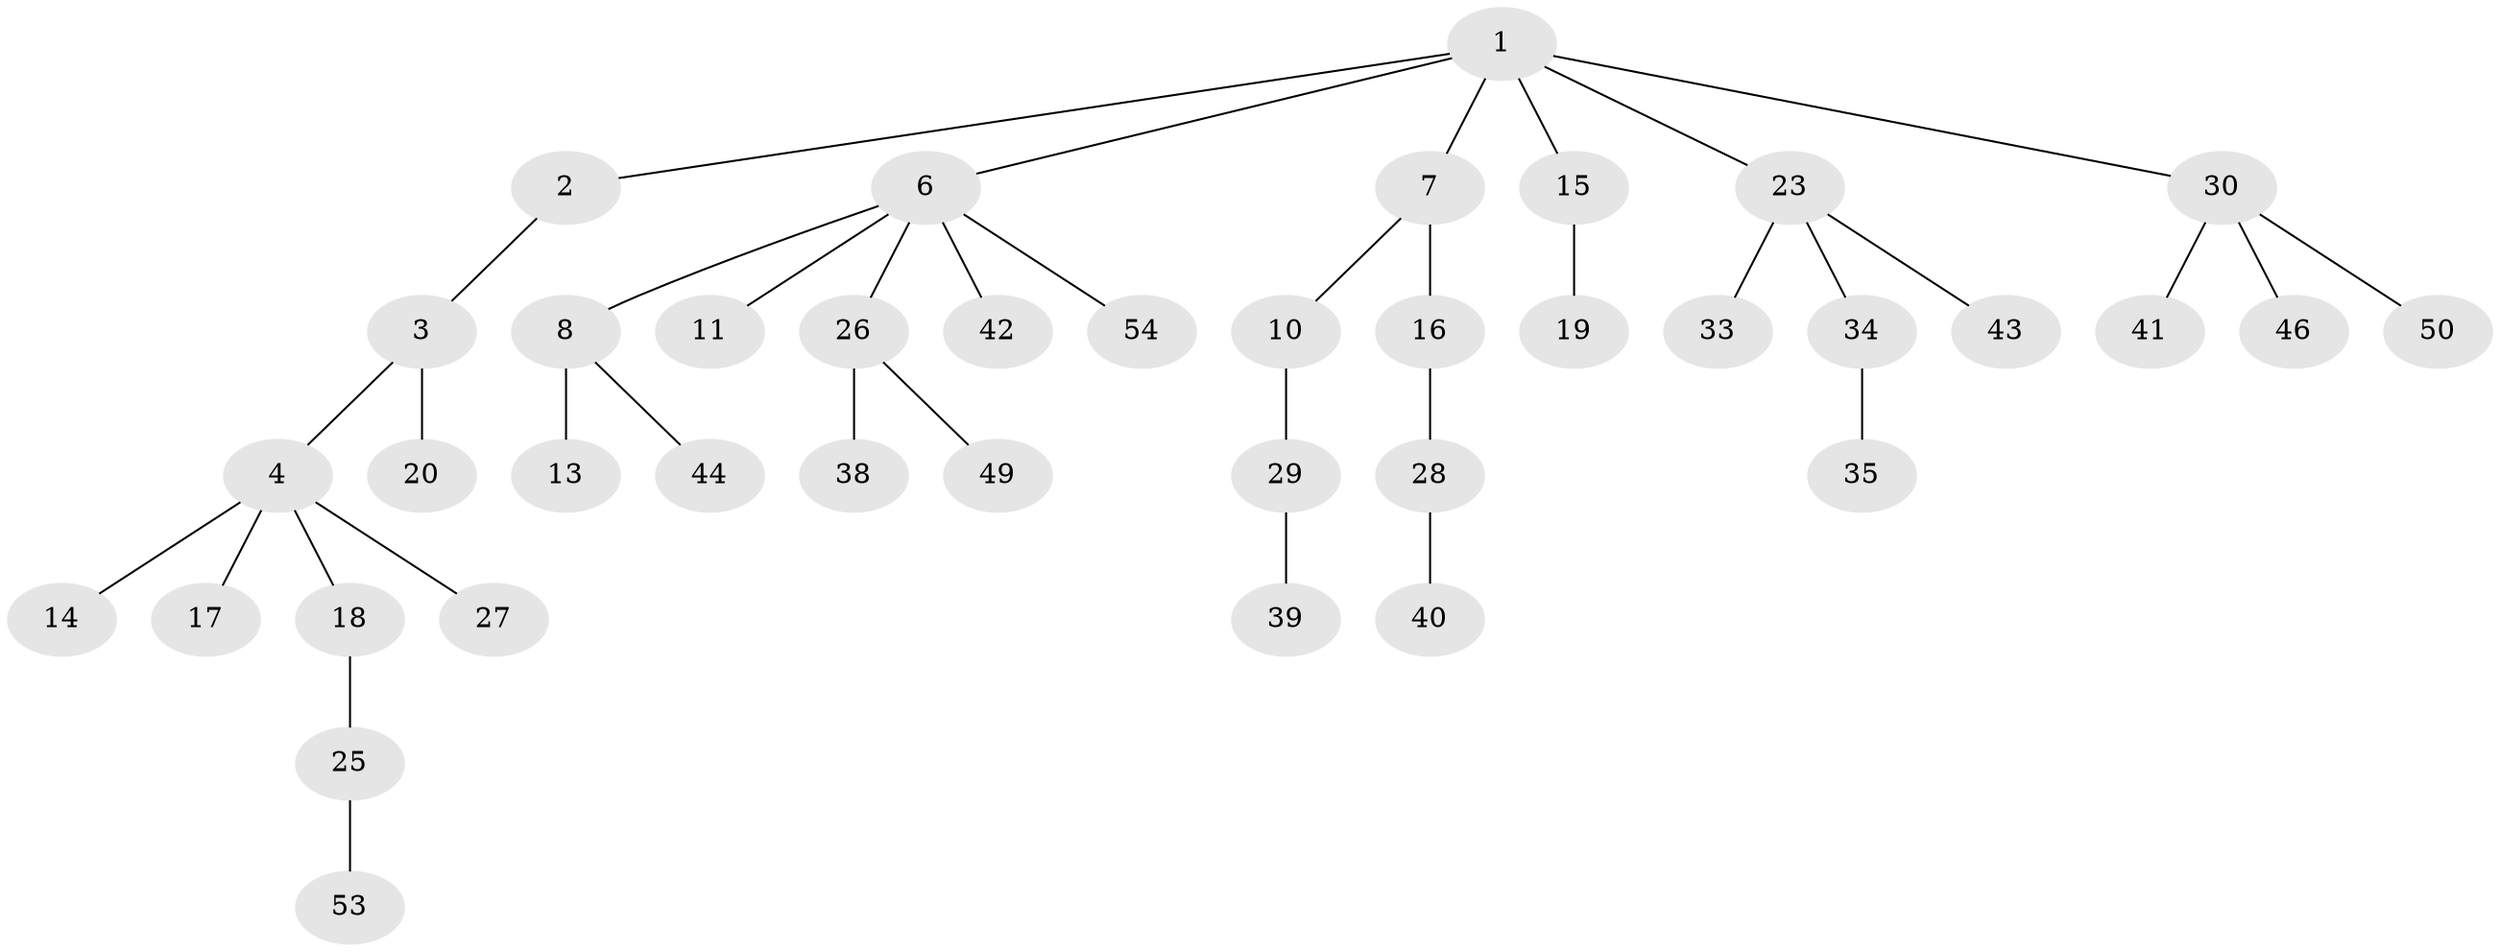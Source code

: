 // original degree distribution, {6: 0.016666666666666666, 2: 0.26666666666666666, 4: 0.05, 3: 0.16666666666666666, 5: 0.03333333333333333, 1: 0.4666666666666667}
// Generated by graph-tools (version 1.1) at 2025/42/03/06/25 10:42:02]
// undirected, 39 vertices, 38 edges
graph export_dot {
graph [start="1"]
  node [color=gray90,style=filled];
  1 [super="+21"];
  2;
  3 [super="+52"];
  4 [super="+5"];
  6 [super="+9"];
  7;
  8 [super="+22"];
  10 [super="+12"];
  11 [super="+31"];
  13;
  14;
  15;
  16 [super="+36"];
  17;
  18 [super="+55"];
  19 [super="+51"];
  20;
  23 [super="+24"];
  25 [super="+32"];
  26 [super="+47"];
  27;
  28 [super="+60"];
  29;
  30 [super="+57"];
  33 [super="+45"];
  34;
  35 [super="+37"];
  38 [super="+58"];
  39 [super="+56"];
  40;
  41;
  42 [super="+59"];
  43;
  44;
  46 [super="+48"];
  49;
  50;
  53;
  54;
  1 -- 2;
  1 -- 6;
  1 -- 7;
  1 -- 15;
  1 -- 30;
  1 -- 23;
  2 -- 3;
  3 -- 4;
  3 -- 20;
  4 -- 18;
  4 -- 27;
  4 -- 17;
  4 -- 14;
  6 -- 8;
  6 -- 11;
  6 -- 26;
  6 -- 54;
  6 -- 42;
  7 -- 10;
  7 -- 16;
  8 -- 13;
  8 -- 44;
  10 -- 29;
  15 -- 19;
  16 -- 28;
  18 -- 25;
  23 -- 33;
  23 -- 34;
  23 -- 43;
  25 -- 53;
  26 -- 38;
  26 -- 49;
  28 -- 40;
  29 -- 39;
  30 -- 41;
  30 -- 46;
  30 -- 50;
  34 -- 35;
}
